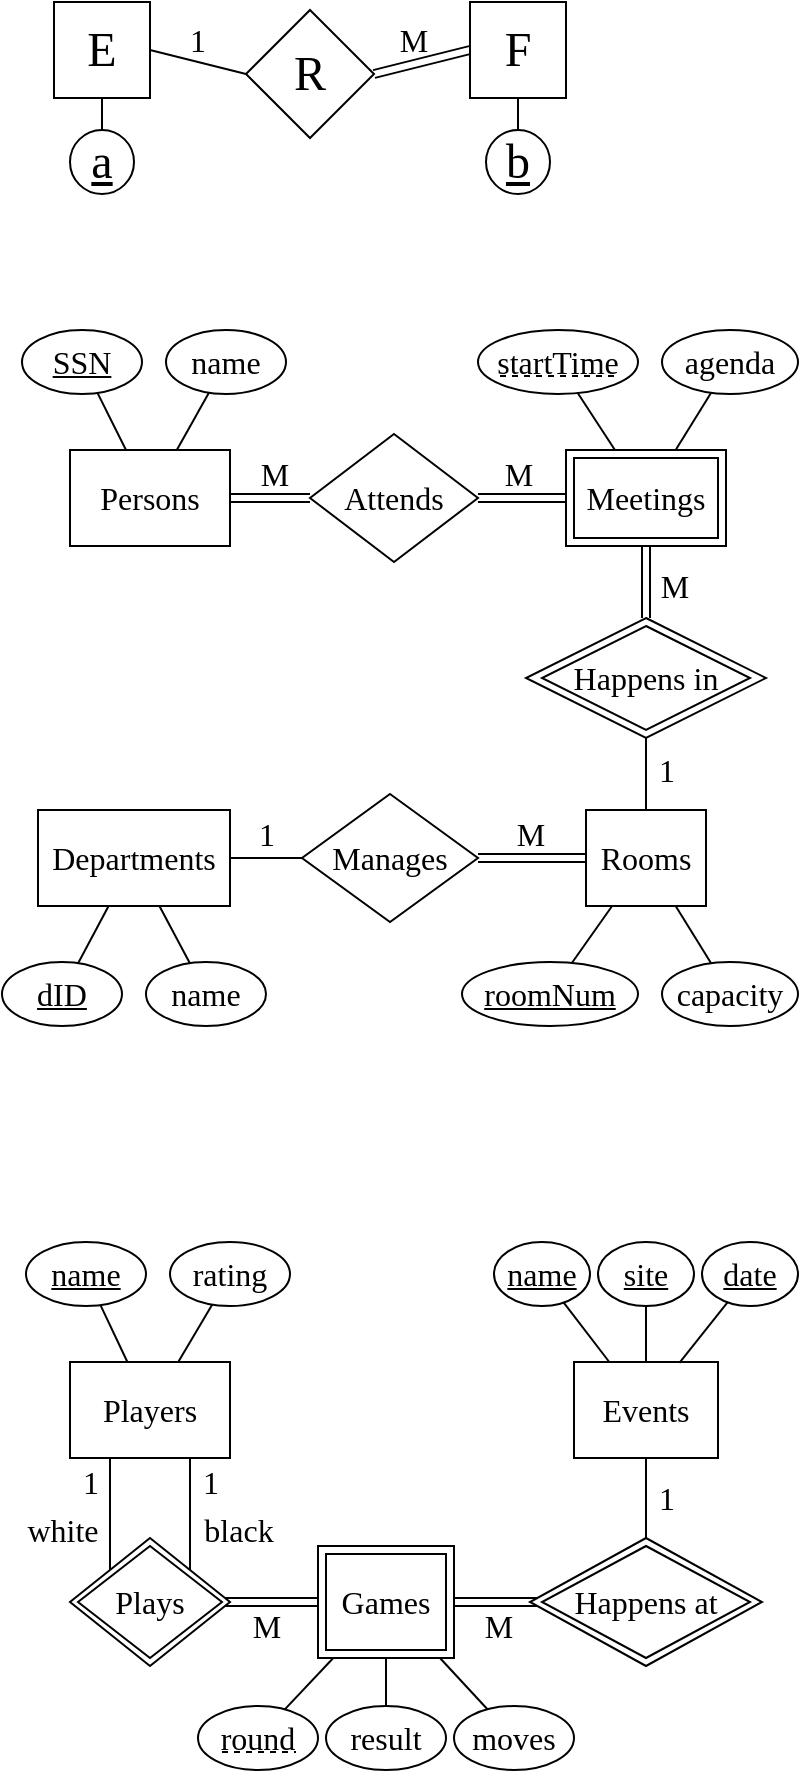 <mxfile version="16.2.7" type="device"><diagram id="tHD48EyDe9XEF8-2cGh1" name="Page-1"><mxGraphModel dx="710" dy="452" grid="1" gridSize="4" guides="1" tooltips="1" connect="1" arrows="1" fold="1" page="1" pageScale="1" pageWidth="1200" pageHeight="1600" background="#ffffff" math="0" shadow="0"><root><mxCell id="0"/><mxCell id="1" parent="0"/><mxCell id="paJzO43Tjiq9uXIbap4c-118" value="" style="edgeStyle=none;rounded=0;orthogonalLoop=1;jettySize=auto;html=1;fontFamily=Garamond;fontSize=16;endArrow=none;endFill=0;strokeColor=default;entryX=0;entryY=0.5;entryDx=0;entryDy=0;shape=link;exitX=1;exitY=0.5;exitDx=0;exitDy=0;" edge="1" parent="1" target="paJzO43Tjiq9uXIbap4c-113" source="paJzO43Tjiq9uXIbap4c-127"><mxGeometry relative="1" as="geometry"><mxPoint x="174" y="828.0" as="targetPoint"/><mxPoint x="130.0" y="832.0" as="sourcePoint"/></mxGeometry></mxCell><mxCell id="paJzO43Tjiq9uXIbap4c-3" style="rounded=0;orthogonalLoop=1;jettySize=auto;html=1;fontFamily=Garamond;fontSize=24;strokeColor=default;endArrow=none;endFill=0;entryX=0;entryY=0.5;entryDx=0;entryDy=0;exitX=1;exitY=0.5;exitDx=0;exitDy=0;" edge="1" parent="1" source="paJzO43Tjiq9uXIbap4c-1" target="paJzO43Tjiq9uXIbap4c-7"><mxGeometry relative="1" as="geometry"><mxPoint x="96" y="48" as="targetPoint"/></mxGeometry></mxCell><mxCell id="paJzO43Tjiq9uXIbap4c-1" value="E" style="rounded=0;whiteSpace=wrap;html=1;fontFamily=EB Garamond;fontSize=24;" vertex="1" parent="1"><mxGeometry x="32" y="32" width="48" height="48" as="geometry"/></mxCell><mxCell id="paJzO43Tjiq9uXIbap4c-7" value="R" style="rhombus;whiteSpace=wrap;html=1;fontFamily=Garamond;fontSize=24;" vertex="1" parent="1"><mxGeometry x="128" y="36" width="64" height="64" as="geometry"/></mxCell><mxCell id="paJzO43Tjiq9uXIbap4c-12" style="edgeStyle=none;rounded=0;orthogonalLoop=1;jettySize=auto;html=1;exitX=0;exitY=0.5;exitDx=0;exitDy=0;entryX=1;entryY=0.5;entryDx=0;entryDy=0;fontFamily=Garamond;fontSize=24;endArrow=none;endFill=0;strokeColor=default;shape=link;" edge="1" parent="1" source="paJzO43Tjiq9uXIbap4c-11" target="paJzO43Tjiq9uXIbap4c-7"><mxGeometry relative="1" as="geometry"/></mxCell><mxCell id="paJzO43Tjiq9uXIbap4c-11" value="F" style="rounded=0;whiteSpace=wrap;html=1;fontFamily=EB Garamond;fontSize=24;" vertex="1" parent="1"><mxGeometry x="240" y="32" width="48" height="48" as="geometry"/></mxCell><mxCell id="paJzO43Tjiq9uXIbap4c-13" style="edgeStyle=none;rounded=0;orthogonalLoop=1;jettySize=auto;html=1;exitX=0;exitY=0;exitDx=0;exitDy=0;fontFamily=Garamond;fontSize=24;endArrow=none;endFill=0;strokeColor=default;" edge="1" parent="1" source="paJzO43Tjiq9uXIbap4c-7" target="paJzO43Tjiq9uXIbap4c-7"><mxGeometry relative="1" as="geometry"/></mxCell><mxCell id="paJzO43Tjiq9uXIbap4c-17" value="" style="edgeStyle=none;rounded=0;orthogonalLoop=1;jettySize=auto;html=1;fontFamily=Garamond;fontSize=24;endArrow=none;endFill=0;strokeColor=default;" edge="1" parent="1" source="paJzO43Tjiq9uXIbap4c-16" target="paJzO43Tjiq9uXIbap4c-1"><mxGeometry relative="1" as="geometry"/></mxCell><mxCell id="paJzO43Tjiq9uXIbap4c-16" value="a" style="ellipse;whiteSpace=wrap;html=1;fontFamily=Garamond;fontSize=24;fontStyle=4" vertex="1" parent="1"><mxGeometry x="40" y="96" width="32" height="32" as="geometry"/></mxCell><mxCell id="paJzO43Tjiq9uXIbap4c-19" value="" style="edgeStyle=none;rounded=0;orthogonalLoop=1;jettySize=auto;html=1;fontFamily=Garamond;fontSize=24;endArrow=none;endFill=0;strokeColor=default;" edge="1" parent="1" source="paJzO43Tjiq9uXIbap4c-18" target="paJzO43Tjiq9uXIbap4c-11"><mxGeometry relative="1" as="geometry"/></mxCell><mxCell id="paJzO43Tjiq9uXIbap4c-18" value="b" style="ellipse;whiteSpace=wrap;html=1;fontFamily=Garamond;fontSize=24;fontStyle=4" vertex="1" parent="1"><mxGeometry x="248" y="96" width="32" height="32" as="geometry"/></mxCell><mxCell id="paJzO43Tjiq9uXIbap4c-22" value="M" style="text;html=1;strokeColor=none;fillColor=none;align=center;verticalAlign=middle;whiteSpace=wrap;rounded=0;fontFamily=Garamond;fontSize=16;" vertex="1" parent="1"><mxGeometry x="196" y="36" width="32" height="30" as="geometry"/></mxCell><mxCell id="paJzO43Tjiq9uXIbap4c-23" value="1" style="text;html=1;strokeColor=none;fillColor=none;align=center;verticalAlign=middle;whiteSpace=wrap;rounded=0;fontFamily=Garamond;fontSize=16;" vertex="1" parent="1"><mxGeometry x="88" y="36" width="32" height="30" as="geometry"/></mxCell><mxCell id="paJzO43Tjiq9uXIbap4c-32" value="" style="edgeStyle=none;rounded=0;orthogonalLoop=1;jettySize=auto;html=1;fontFamily=Garamond;fontSize=16;endArrow=none;endFill=0;strokeColor=default;entryX=0;entryY=0.5;entryDx=0;entryDy=0;shape=link;" edge="1" parent="1" source="paJzO43Tjiq9uXIbap4c-24" target="paJzO43Tjiq9uXIbap4c-30"><mxGeometry relative="1" as="geometry"/></mxCell><mxCell id="paJzO43Tjiq9uXIbap4c-24" value="Persons" style="rounded=0;whiteSpace=wrap;html=1;fontFamily=EB Garamond;fontSize=16;" vertex="1" parent="1"><mxGeometry x="40" y="256" width="80" height="48" as="geometry"/></mxCell><mxCell id="paJzO43Tjiq9uXIbap4c-27" value="" style="edgeStyle=none;rounded=0;orthogonalLoop=1;jettySize=auto;html=1;fontFamily=Garamond;fontSize=16;endArrow=none;endFill=0;strokeColor=default;" edge="1" parent="1" source="paJzO43Tjiq9uXIbap4c-26" target="paJzO43Tjiq9uXIbap4c-24"><mxGeometry relative="1" as="geometry"/></mxCell><mxCell id="paJzO43Tjiq9uXIbap4c-26" value="SSN" style="ellipse;whiteSpace=wrap;html=1;fontFamily=Garamond;fontSize=16;fontStyle=4" vertex="1" parent="1"><mxGeometry x="16" y="196" width="60" height="32" as="geometry"/></mxCell><mxCell id="paJzO43Tjiq9uXIbap4c-29" value="" style="edgeStyle=none;rounded=0;orthogonalLoop=1;jettySize=auto;html=1;fontFamily=Garamond;fontSize=16;endArrow=none;endFill=0;strokeColor=default;" edge="1" parent="1" source="paJzO43Tjiq9uXIbap4c-28" target="paJzO43Tjiq9uXIbap4c-24"><mxGeometry relative="1" as="geometry"/></mxCell><mxCell id="paJzO43Tjiq9uXIbap4c-28" value="name" style="ellipse;whiteSpace=wrap;html=1;fontFamily=Garamond;fontSize=16;fontStyle=0" vertex="1" parent="1"><mxGeometry x="88" y="196" width="60" height="32" as="geometry"/></mxCell><mxCell id="paJzO43Tjiq9uXIbap4c-42" value="" style="edgeStyle=none;rounded=0;orthogonalLoop=1;jettySize=auto;html=1;fontFamily=Garamond;fontSize=16;endArrow=none;endFill=0;strokeColor=default;shape=link;" edge="1" parent="1" source="paJzO43Tjiq9uXIbap4c-30" target="paJzO43Tjiq9uXIbap4c-41"><mxGeometry relative="1" as="geometry"/></mxCell><mxCell id="paJzO43Tjiq9uXIbap4c-30" value="Attends&lt;br&gt;" style="rhombus;whiteSpace=wrap;html=1;fontFamily=Garamond;fontSize=16;" vertex="1" parent="1"><mxGeometry x="160" y="248" width="84" height="64" as="geometry"/></mxCell><mxCell id="paJzO43Tjiq9uXIbap4c-36" value="Meetings" style="rounded=0;whiteSpace=wrap;html=1;fontFamily=EB Garamond;fontSize=16;" vertex="1" parent="1"><mxGeometry x="288" y="256" width="80" height="48" as="geometry"/></mxCell><mxCell id="paJzO43Tjiq9uXIbap4c-37" value="" style="edgeStyle=none;rounded=0;orthogonalLoop=1;jettySize=auto;html=1;fontFamily=Garamond;fontSize=16;endArrow=none;endFill=0;strokeColor=default;" edge="1" parent="1" source="paJzO43Tjiq9uXIbap4c-38" target="paJzO43Tjiq9uXIbap4c-36"><mxGeometry relative="1" as="geometry"/></mxCell><mxCell id="paJzO43Tjiq9uXIbap4c-38" value="startTime" style="ellipse;whiteSpace=wrap;html=1;fontFamily=Garamond;fontSize=16;fontStyle=0" vertex="1" parent="1"><mxGeometry x="244" y="196" width="80" height="32" as="geometry"/></mxCell><mxCell id="paJzO43Tjiq9uXIbap4c-39" value="" style="edgeStyle=none;rounded=0;orthogonalLoop=1;jettySize=auto;html=1;fontFamily=Garamond;fontSize=16;endArrow=none;endFill=0;strokeColor=default;" edge="1" parent="1" source="paJzO43Tjiq9uXIbap4c-40" target="paJzO43Tjiq9uXIbap4c-36"><mxGeometry relative="1" as="geometry"/></mxCell><mxCell id="paJzO43Tjiq9uXIbap4c-40" value="agenda" style="ellipse;whiteSpace=wrap;html=1;fontFamily=Garamond;fontSize=16;fontStyle=0" vertex="1" parent="1"><mxGeometry x="336" y="196" width="68" height="32" as="geometry"/></mxCell><mxCell id="paJzO43Tjiq9uXIbap4c-41" value="Meetings" style="rounded=0;whiteSpace=wrap;html=1;fontFamily=EB Garamond;fontSize=16;" vertex="1" parent="1"><mxGeometry x="292" y="260" width="72" height="40" as="geometry"/></mxCell><mxCell id="paJzO43Tjiq9uXIbap4c-44" value="" style="endArrow=none;dashed=1;html=1;rounded=0;fontFamily=Garamond;fontSize=16;strokeColor=default;entryX=0.85;entryY=0.75;entryDx=0;entryDy=0;entryPerimeter=0;endSize=11;" edge="1" parent="1"><mxGeometry width="50" height="50" relative="1" as="geometry"><mxPoint x="255" y="219" as="sourcePoint"/><mxPoint x="314" y="219" as="targetPoint"/><Array as="points"/></mxGeometry></mxCell><mxCell id="paJzO43Tjiq9uXIbap4c-62" style="edgeStyle=none;rounded=0;orthogonalLoop=1;jettySize=auto;html=1;exitX=0.5;exitY=1;exitDx=0;exitDy=0;entryX=0.5;entryY=0;entryDx=0;entryDy=0;fontFamily=Garamond;fontSize=16;endArrow=none;endFill=0;strokeColor=default;" edge="1" parent="1" source="paJzO43Tjiq9uXIbap4c-46" target="paJzO43Tjiq9uXIbap4c-51"><mxGeometry relative="1" as="geometry"/></mxCell><mxCell id="paJzO43Tjiq9uXIbap4c-80" style="edgeStyle=none;shape=link;rounded=0;orthogonalLoop=1;jettySize=auto;html=1;exitX=0.5;exitY=0;exitDx=0;exitDy=0;entryX=0.5;entryY=1;entryDx=0;entryDy=0;fontFamily=Garamond;fontSize=16;endArrow=none;endFill=0;strokeColor=default;" edge="1" parent="1" source="paJzO43Tjiq9uXIbap4c-46" target="paJzO43Tjiq9uXIbap4c-36"><mxGeometry relative="1" as="geometry"/></mxCell><mxCell id="paJzO43Tjiq9uXIbap4c-46" value="Happens in" style="rhombus;whiteSpace=wrap;html=1;fontFamily=Garamond;fontSize=16;" vertex="1" parent="1"><mxGeometry x="268" y="340" width="120" height="60" as="geometry"/></mxCell><mxCell id="paJzO43Tjiq9uXIbap4c-50" value="Happens in" style="rhombus;whiteSpace=wrap;html=1;fontFamily=Garamond;fontSize=16;" vertex="1" parent="1"><mxGeometry x="276" y="344" width="104" height="52" as="geometry"/></mxCell><mxCell id="paJzO43Tjiq9uXIbap4c-51" value="Rooms" style="rounded=0;whiteSpace=wrap;html=1;fontFamily=EB Garamond;fontSize=16;" vertex="1" parent="1"><mxGeometry x="298" y="436" width="60" height="48" as="geometry"/></mxCell><mxCell id="paJzO43Tjiq9uXIbap4c-52" value="" style="edgeStyle=none;rounded=0;orthogonalLoop=1;jettySize=auto;html=1;fontFamily=Garamond;fontSize=16;endArrow=none;endFill=0;strokeColor=default;" edge="1" parent="1" source="paJzO43Tjiq9uXIbap4c-53" target="paJzO43Tjiq9uXIbap4c-51"><mxGeometry relative="1" as="geometry"/></mxCell><mxCell id="paJzO43Tjiq9uXIbap4c-53" value="roomNum" style="ellipse;whiteSpace=wrap;html=1;fontFamily=Garamond;fontSize=16;fontStyle=4" vertex="1" parent="1"><mxGeometry x="236" y="512" width="88" height="32" as="geometry"/></mxCell><mxCell id="paJzO43Tjiq9uXIbap4c-54" value="" style="edgeStyle=none;rounded=0;orthogonalLoop=1;jettySize=auto;html=1;fontFamily=Garamond;fontSize=16;endArrow=none;endFill=0;strokeColor=default;" edge="1" parent="1" source="paJzO43Tjiq9uXIbap4c-55" target="paJzO43Tjiq9uXIbap4c-51"><mxGeometry relative="1" as="geometry"/></mxCell><mxCell id="paJzO43Tjiq9uXIbap4c-55" value="capacity" style="ellipse;whiteSpace=wrap;html=1;fontFamily=Garamond;fontSize=16;fontStyle=0" vertex="1" parent="1"><mxGeometry x="336" y="512" width="68" height="32" as="geometry"/></mxCell><mxCell id="paJzO43Tjiq9uXIbap4c-63" value="" style="edgeStyle=none;rounded=0;orthogonalLoop=1;jettySize=auto;html=1;fontFamily=Garamond;fontSize=16;endArrow=none;endFill=0;strokeColor=default;entryX=0;entryY=0.5;entryDx=0;entryDy=0;" edge="1" parent="1" source="paJzO43Tjiq9uXIbap4c-64" target="paJzO43Tjiq9uXIbap4c-70"><mxGeometry relative="1" as="geometry"/></mxCell><mxCell id="paJzO43Tjiq9uXIbap4c-64" value="Departments" style="rounded=0;whiteSpace=wrap;html=1;fontFamily=EB Garamond;fontSize=16;" vertex="1" parent="1"><mxGeometry x="24" y="436" width="96" height="48" as="geometry"/></mxCell><mxCell id="paJzO43Tjiq9uXIbap4c-65" value="" style="edgeStyle=none;rounded=0;orthogonalLoop=1;jettySize=auto;html=1;fontFamily=Garamond;fontSize=16;endArrow=none;endFill=0;strokeColor=default;" edge="1" parent="1" source="paJzO43Tjiq9uXIbap4c-66" target="paJzO43Tjiq9uXIbap4c-64"><mxGeometry relative="1" as="geometry"/></mxCell><mxCell id="paJzO43Tjiq9uXIbap4c-66" value="dID" style="ellipse;whiteSpace=wrap;html=1;fontFamily=Garamond;fontSize=16;fontStyle=4" vertex="1" parent="1"><mxGeometry x="6" y="512" width="60" height="32" as="geometry"/></mxCell><mxCell id="paJzO43Tjiq9uXIbap4c-67" value="" style="edgeStyle=none;rounded=0;orthogonalLoop=1;jettySize=auto;html=1;fontFamily=Garamond;fontSize=16;endArrow=none;endFill=0;strokeColor=default;" edge="1" parent="1" source="paJzO43Tjiq9uXIbap4c-68" target="paJzO43Tjiq9uXIbap4c-64"><mxGeometry relative="1" as="geometry"/></mxCell><mxCell id="paJzO43Tjiq9uXIbap4c-68" value="name" style="ellipse;whiteSpace=wrap;html=1;fontFamily=Garamond;fontSize=16;fontStyle=0" vertex="1" parent="1"><mxGeometry x="78" y="512" width="60" height="32" as="geometry"/></mxCell><mxCell id="paJzO43Tjiq9uXIbap4c-69" value="" style="edgeStyle=none;rounded=0;orthogonalLoop=1;jettySize=auto;html=1;fontFamily=Garamond;fontSize=16;endArrow=none;endFill=0;strokeColor=default;entryX=0;entryY=0.5;entryDx=0;entryDy=0;shape=link;" edge="1" parent="1" source="paJzO43Tjiq9uXIbap4c-70" target="paJzO43Tjiq9uXIbap4c-51"><mxGeometry relative="1" as="geometry"><mxPoint x="288" y="456.0" as="targetPoint"/></mxGeometry></mxCell><mxCell id="paJzO43Tjiq9uXIbap4c-70" value="Manages" style="rhombus;whiteSpace=wrap;html=1;fontFamily=Garamond;fontSize=16;" vertex="1" parent="1"><mxGeometry x="156" y="428" width="88" height="64" as="geometry"/></mxCell><mxCell id="paJzO43Tjiq9uXIbap4c-71" value="M" style="text;html=1;resizable=0;autosize=1;align=center;verticalAlign=middle;points=[];fillColor=none;strokeColor=none;rounded=0;dashed=1;sketch=1;fontFamily=Garamond;fontSize=16;" vertex="1" parent="1"><mxGeometry x="128" y="256" width="28" height="24" as="geometry"/></mxCell><mxCell id="paJzO43Tjiq9uXIbap4c-73" value="M" style="text;html=1;resizable=0;autosize=1;align=center;verticalAlign=middle;points=[];fillColor=none;strokeColor=none;rounded=0;dashed=1;sketch=1;fontFamily=Garamond;fontSize=16;" vertex="1" parent="1"><mxGeometry x="250" y="256" width="28" height="24" as="geometry"/></mxCell><mxCell id="paJzO43Tjiq9uXIbap4c-74" value="M" style="text;html=1;resizable=0;autosize=1;align=center;verticalAlign=middle;points=[];fillColor=none;strokeColor=none;rounded=0;dashed=1;sketch=1;fontFamily=Garamond;fontSize=16;" vertex="1" parent="1"><mxGeometry x="328" y="312" width="28" height="24" as="geometry"/></mxCell><mxCell id="paJzO43Tjiq9uXIbap4c-75" value="1" style="text;html=1;resizable=0;autosize=1;align=center;verticalAlign=middle;points=[];fillColor=none;strokeColor=none;rounded=0;dashed=1;sketch=1;fontFamily=Garamond;fontSize=16;" vertex="1" parent="1"><mxGeometry x="328" y="404" width="20" height="24" as="geometry"/></mxCell><mxCell id="paJzO43Tjiq9uXIbap4c-76" value="1" style="text;html=1;resizable=0;autosize=1;align=center;verticalAlign=middle;points=[];fillColor=none;strokeColor=none;rounded=0;dashed=1;sketch=1;fontFamily=Garamond;fontSize=16;" vertex="1" parent="1"><mxGeometry x="128" y="436" width="20" height="24" as="geometry"/></mxCell><mxCell id="paJzO43Tjiq9uXIbap4c-77" value="M" style="text;html=1;resizable=0;autosize=1;align=center;verticalAlign=middle;points=[];fillColor=none;strokeColor=none;rounded=0;dashed=1;sketch=1;fontFamily=Garamond;fontSize=16;" vertex="1" parent="1"><mxGeometry x="256" y="436" width="28" height="24" as="geometry"/></mxCell><mxCell id="paJzO43Tjiq9uXIbap4c-86" value="" style="edgeStyle=none;rounded=0;orthogonalLoop=1;jettySize=auto;html=1;fontFamily=Garamond;fontSize=16;endArrow=none;endFill=0;strokeColor=default;entryX=0;entryY=0;entryDx=0;entryDy=0;exitX=0.25;exitY=1;exitDx=0;exitDy=0;exitPerimeter=0;" edge="1" parent="1" source="paJzO43Tjiq9uXIbap4c-87" target="paJzO43Tjiq9uXIbap4c-93"><mxGeometry relative="1" as="geometry"/></mxCell><mxCell id="paJzO43Tjiq9uXIbap4c-87" value="Players" style="rounded=0;whiteSpace=wrap;html=1;fontFamily=EB Garamond;fontSize=16;" vertex="1" parent="1"><mxGeometry x="40" y="712" width="80" height="48" as="geometry"/></mxCell><mxCell id="paJzO43Tjiq9uXIbap4c-88" value="" style="edgeStyle=none;rounded=0;orthogonalLoop=1;jettySize=auto;html=1;fontFamily=Garamond;fontSize=16;endArrow=none;endFill=0;strokeColor=default;" edge="1" parent="1" source="paJzO43Tjiq9uXIbap4c-89" target="paJzO43Tjiq9uXIbap4c-87"><mxGeometry relative="1" as="geometry"/></mxCell><mxCell id="paJzO43Tjiq9uXIbap4c-89" value="name" style="ellipse;whiteSpace=wrap;html=1;fontFamily=Garamond;fontSize=16;fontStyle=4" vertex="1" parent="1"><mxGeometry x="18" y="652" width="60" height="32" as="geometry"/></mxCell><mxCell id="paJzO43Tjiq9uXIbap4c-90" value="" style="edgeStyle=none;rounded=0;orthogonalLoop=1;jettySize=auto;html=1;fontFamily=Garamond;fontSize=16;endArrow=none;endFill=0;strokeColor=default;" edge="1" parent="1" source="paJzO43Tjiq9uXIbap4c-91" target="paJzO43Tjiq9uXIbap4c-87"><mxGeometry relative="1" as="geometry"/></mxCell><mxCell id="paJzO43Tjiq9uXIbap4c-91" value="rating" style="ellipse;whiteSpace=wrap;html=1;fontFamily=Garamond;fontSize=16;fontStyle=0" vertex="1" parent="1"><mxGeometry x="90" y="652" width="60" height="32" as="geometry"/></mxCell><mxCell id="paJzO43Tjiq9uXIbap4c-93" value="Plays" style="rhombus;whiteSpace=wrap;html=1;fontFamily=Garamond;fontSize=16;" vertex="1" parent="1"><mxGeometry x="40" y="800" width="80" height="64" as="geometry"/></mxCell><mxCell id="paJzO43Tjiq9uXIbap4c-153" value="" style="edgeStyle=none;rounded=0;orthogonalLoop=1;jettySize=auto;html=1;fontFamily=Garamond;fontSize=16;endArrow=none;endFill=0;endSize=11;strokeColor=default;" edge="1" parent="1" source="paJzO43Tjiq9uXIbap4c-94" target="paJzO43Tjiq9uXIbap4c-145"><mxGeometry relative="1" as="geometry"/></mxCell><mxCell id="paJzO43Tjiq9uXIbap4c-94" value="Events" style="rounded=0;whiteSpace=wrap;html=1;fontFamily=EB Garamond;fontSize=16;" vertex="1" parent="1"><mxGeometry x="292" y="712" width="72" height="48" as="geometry"/></mxCell><mxCell id="paJzO43Tjiq9uXIbap4c-95" value="" style="edgeStyle=none;rounded=0;orthogonalLoop=1;jettySize=auto;html=1;fontFamily=Garamond;fontSize=16;endArrow=none;endFill=0;strokeColor=default;" edge="1" parent="1" source="paJzO43Tjiq9uXIbap4c-96" target="paJzO43Tjiq9uXIbap4c-94"><mxGeometry relative="1" as="geometry"/></mxCell><mxCell id="paJzO43Tjiq9uXIbap4c-96" value="name" style="ellipse;whiteSpace=wrap;html=1;fontFamily=Garamond;fontSize=16;fontStyle=4" vertex="1" parent="1"><mxGeometry x="252" y="652" width="48" height="32" as="geometry"/></mxCell><mxCell id="paJzO43Tjiq9uXIbap4c-101" value="white" style="text;html=1;resizable=0;autosize=1;align=center;verticalAlign=middle;points=[];fillColor=none;strokeColor=none;rounded=0;dashed=1;sketch=1;fontFamily=Garamond;fontSize=16;" vertex="1" parent="1"><mxGeometry x="12" y="784" width="48" height="24" as="geometry"/></mxCell><mxCell id="paJzO43Tjiq9uXIbap4c-103" style="edgeStyle=none;rounded=0;orthogonalLoop=1;jettySize=auto;html=1;exitX=0.5;exitY=0;exitDx=0;exitDy=0;dashed=1;fontFamily=Garamond;fontSize=16;endArrow=none;endFill=0;endSize=11;strokeColor=default;" edge="1" parent="1" source="paJzO43Tjiq9uXIbap4c-93" target="paJzO43Tjiq9uXIbap4c-93"><mxGeometry relative="1" as="geometry"/></mxCell><mxCell id="paJzO43Tjiq9uXIbap4c-104" value="" style="edgeStyle=none;rounded=0;orthogonalLoop=1;jettySize=auto;html=1;fontFamily=Garamond;fontSize=16;endArrow=none;endFill=0;strokeColor=default;entryX=1;entryY=0;entryDx=0;entryDy=0;exitX=0.75;exitY=1;exitDx=0;exitDy=0;" edge="1" parent="1" source="paJzO43Tjiq9uXIbap4c-87" target="paJzO43Tjiq9uXIbap4c-93"><mxGeometry relative="1" as="geometry"><mxPoint x="66" y="764.0" as="sourcePoint"/><mxPoint x="86" y="804" as="targetPoint"/></mxGeometry></mxCell><mxCell id="paJzO43Tjiq9uXIbap4c-149" value="" style="edgeStyle=none;rounded=0;orthogonalLoop=1;jettySize=auto;html=1;fontFamily=Garamond;fontSize=16;endArrow=none;endFill=0;endSize=11;strokeColor=default;shape=link;" edge="1" parent="1" source="paJzO43Tjiq9uXIbap4c-113" target="paJzO43Tjiq9uXIbap4c-145"><mxGeometry relative="1" as="geometry"/></mxCell><mxCell id="paJzO43Tjiq9uXIbap4c-113" value="Games" style="rounded=0;whiteSpace=wrap;html=1;fontFamily=EB Garamond;fontSize=16;" vertex="1" parent="1"><mxGeometry x="164" y="804" width="68" height="56" as="geometry"/></mxCell><mxCell id="paJzO43Tjiq9uXIbap4c-114" value="" style="edgeStyle=none;rounded=0;orthogonalLoop=1;jettySize=auto;html=1;fontFamily=Garamond;fontSize=16;endArrow=none;endFill=0;strokeColor=default;" edge="1" parent="1" source="paJzO43Tjiq9uXIbap4c-115" target="paJzO43Tjiq9uXIbap4c-113"><mxGeometry relative="1" as="geometry"/></mxCell><mxCell id="paJzO43Tjiq9uXIbap4c-115" value="round" style="ellipse;whiteSpace=wrap;html=1;fontFamily=Garamond;fontSize=16;fontStyle=0" vertex="1" parent="1"><mxGeometry x="104" y="884" width="60" height="32" as="geometry"/></mxCell><mxCell id="paJzO43Tjiq9uXIbap4c-116" value="" style="edgeStyle=none;rounded=0;orthogonalLoop=1;jettySize=auto;html=1;fontFamily=Garamond;fontSize=16;endArrow=none;endFill=0;strokeColor=default;" edge="1" parent="1" source="paJzO43Tjiq9uXIbap4c-117" target="paJzO43Tjiq9uXIbap4c-113"><mxGeometry relative="1" as="geometry"/></mxCell><mxCell id="paJzO43Tjiq9uXIbap4c-117" value="result" style="ellipse;whiteSpace=wrap;html=1;fontFamily=Garamond;fontSize=16;fontStyle=0" vertex="1" parent="1"><mxGeometry x="168" y="884" width="60" height="32" as="geometry"/></mxCell><mxCell id="paJzO43Tjiq9uXIbap4c-119" value="M" style="text;html=1;resizable=0;autosize=1;align=center;verticalAlign=middle;points=[];fillColor=none;strokeColor=none;rounded=0;dashed=1;sketch=1;fontFamily=Garamond;fontSize=16;" vertex="1" parent="1"><mxGeometry x="124" y="832" width="28" height="24" as="geometry"/></mxCell><mxCell id="paJzO43Tjiq9uXIbap4c-123" value="Games" style="rounded=0;whiteSpace=wrap;html=1;fontFamily=EB Garamond;fontSize=16;" vertex="1" parent="1"><mxGeometry x="168" y="808" width="60" height="48" as="geometry"/></mxCell><mxCell id="paJzO43Tjiq9uXIbap4c-100" value="" style="endArrow=none;dashed=1;html=1;rounded=0;fontFamily=Garamond;fontSize=16;strokeColor=default;entryX=0.85;entryY=0.75;entryDx=0;entryDy=0;entryPerimeter=0;endSize=11;" edge="1" parent="1"><mxGeometry width="50" height="50" relative="1" as="geometry"><mxPoint x="116" y="907" as="sourcePoint"/><mxPoint x="153" y="907" as="targetPoint"/><Array as="points"/></mxGeometry></mxCell><mxCell id="paJzO43Tjiq9uXIbap4c-126" value="" style="edgeStyle=none;rounded=0;orthogonalLoop=1;jettySize=auto;html=1;fontFamily=Garamond;fontSize=16;endArrow=none;endFill=0;endSize=11;strokeColor=default;entryX=0.895;entryY=0.998;entryDx=0;entryDy=0;entryPerimeter=0;" edge="1" parent="1" source="paJzO43Tjiq9uXIbap4c-125" target="paJzO43Tjiq9uXIbap4c-113"><mxGeometry relative="1" as="geometry"/></mxCell><mxCell id="paJzO43Tjiq9uXIbap4c-125" value="moves" style="ellipse;whiteSpace=wrap;html=1;fontFamily=Garamond;fontSize=16;fontStyle=0" vertex="1" parent="1"><mxGeometry x="232" y="884" width="60" height="32" as="geometry"/></mxCell><mxCell id="paJzO43Tjiq9uXIbap4c-127" value="Plays" style="rhombus;whiteSpace=wrap;html=1;fontFamily=Garamond;fontSize=16;" vertex="1" parent="1"><mxGeometry x="44" y="804" width="72" height="56" as="geometry"/></mxCell><mxCell id="paJzO43Tjiq9uXIbap4c-128" value="black" style="text;html=1;resizable=0;autosize=1;align=center;verticalAlign=middle;points=[];fillColor=none;strokeColor=none;rounded=0;dashed=1;sketch=1;fontFamily=Garamond;fontSize=16;" vertex="1" parent="1"><mxGeometry x="100" y="784" width="48" height="24" as="geometry"/></mxCell><mxCell id="paJzO43Tjiq9uXIbap4c-129" value="1" style="text;html=1;resizable=0;autosize=1;align=center;verticalAlign=middle;points=[];fillColor=none;strokeColor=none;rounded=0;dashed=1;sketch=1;fontFamily=Garamond;fontSize=16;" vertex="1" parent="1"><mxGeometry x="40" y="760" width="20" height="24" as="geometry"/></mxCell><mxCell id="paJzO43Tjiq9uXIbap4c-130" value="1" style="text;html=1;resizable=0;autosize=1;align=center;verticalAlign=middle;points=[];fillColor=none;strokeColor=none;rounded=0;dashed=1;sketch=1;fontFamily=Garamond;fontSize=16;" vertex="1" parent="1"><mxGeometry x="100" y="760" width="20" height="24" as="geometry"/></mxCell><mxCell id="paJzO43Tjiq9uXIbap4c-136" value="" style="edgeStyle=none;rounded=0;orthogonalLoop=1;jettySize=auto;html=1;fontFamily=Garamond;fontSize=16;endArrow=none;endFill=0;endSize=11;strokeColor=default;entryX=0.5;entryY=0;entryDx=0;entryDy=0;" edge="1" parent="1" source="paJzO43Tjiq9uXIbap4c-133" target="paJzO43Tjiq9uXIbap4c-94"><mxGeometry relative="1" as="geometry"/></mxCell><mxCell id="paJzO43Tjiq9uXIbap4c-133" value="site" style="ellipse;whiteSpace=wrap;html=1;fontFamily=Garamond;fontSize=16;fontStyle=4" vertex="1" parent="1"><mxGeometry x="304" y="652" width="48" height="32" as="geometry"/></mxCell><mxCell id="paJzO43Tjiq9uXIbap4c-139" value="" style="edgeStyle=none;rounded=0;orthogonalLoop=1;jettySize=auto;html=1;fontFamily=Garamond;fontSize=16;endArrow=none;endFill=0;endSize=11;strokeColor=default;entryX=0.732;entryY=0.008;entryDx=0;entryDy=0;entryPerimeter=0;" edge="1" parent="1" source="paJzO43Tjiq9uXIbap4c-137" target="paJzO43Tjiq9uXIbap4c-94"><mxGeometry relative="1" as="geometry"/></mxCell><mxCell id="paJzO43Tjiq9uXIbap4c-137" value="date" style="ellipse;whiteSpace=wrap;html=1;fontFamily=Garamond;fontSize=16;fontStyle=4" vertex="1" parent="1"><mxGeometry x="356" y="652" width="48" height="32" as="geometry"/></mxCell><mxCell id="paJzO43Tjiq9uXIbap4c-140" value="Plays" style="rhombus;whiteSpace=wrap;html=1;fontFamily=Garamond;fontSize=16;" vertex="1" parent="1"><mxGeometry x="270" y="800" width="116" height="64" as="geometry"/></mxCell><mxCell id="paJzO43Tjiq9uXIbap4c-142" style="edgeStyle=none;rounded=0;orthogonalLoop=1;jettySize=auto;html=1;exitX=0.5;exitY=0;exitDx=0;exitDy=0;dashed=1;fontFamily=Garamond;fontSize=16;endArrow=none;endFill=0;endSize=11;strokeColor=default;" edge="1" parent="1" source="paJzO43Tjiq9uXIbap4c-140" target="paJzO43Tjiq9uXIbap4c-140"><mxGeometry relative="1" as="geometry"/></mxCell><mxCell id="paJzO43Tjiq9uXIbap4c-144" value="M" style="text;html=1;resizable=0;autosize=1;align=center;verticalAlign=middle;points=[];fillColor=none;strokeColor=none;rounded=0;dashed=1;sketch=1;fontFamily=Garamond;fontSize=16;" vertex="1" parent="1"><mxGeometry x="240" y="832" width="28" height="24" as="geometry"/></mxCell><mxCell id="paJzO43Tjiq9uXIbap4c-145" value="Happens at" style="rhombus;whiteSpace=wrap;html=1;fontFamily=Garamond;fontSize=16;" vertex="1" parent="1"><mxGeometry x="276" y="804" width="104" height="56" as="geometry"/></mxCell><mxCell id="paJzO43Tjiq9uXIbap4c-154" value="1" style="text;html=1;resizable=0;autosize=1;align=center;verticalAlign=middle;points=[];fillColor=none;strokeColor=none;rounded=0;dashed=1;sketch=1;fontFamily=Garamond;fontSize=16;" vertex="1" parent="1"><mxGeometry x="328" y="768" width="20" height="24" as="geometry"/></mxCell></root></mxGraphModel></diagram></mxfile>
